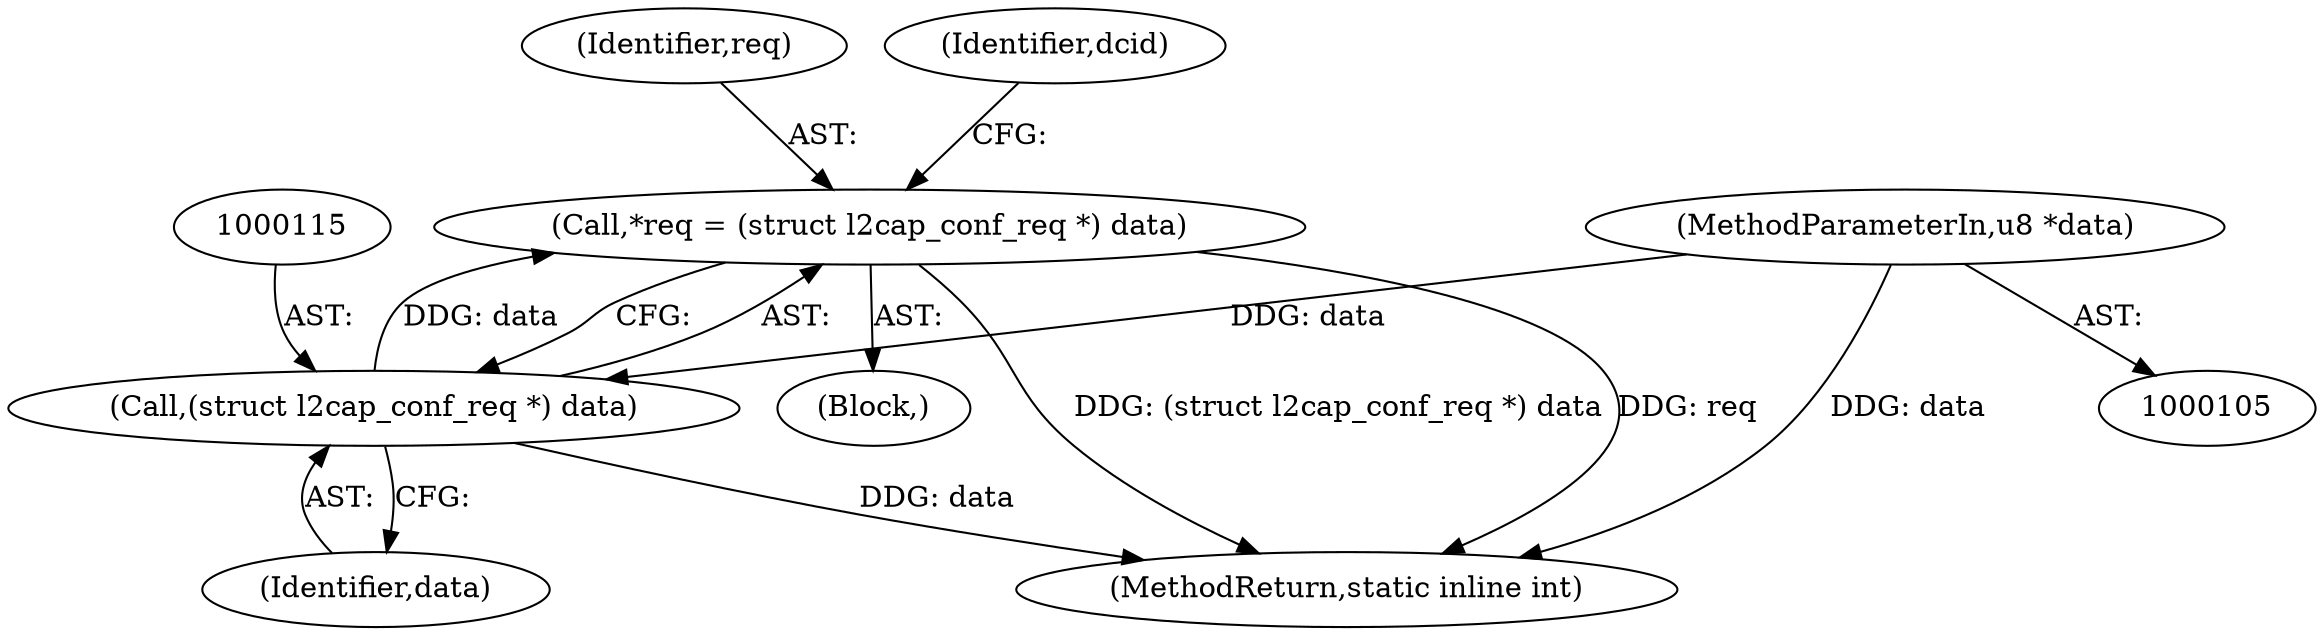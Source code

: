 digraph "0_linux_f2fcfcd670257236ebf2088bbdf26f6a8ef459fe_0@pointer" {
"1000112" [label="(Call,*req = (struct l2cap_conf_req *) data)"];
"1000114" [label="(Call,(struct l2cap_conf_req *) data)"];
"1000109" [label="(MethodParameterIn,u8 *data)"];
"1000116" [label="(Identifier,data)"];
"1000343" [label="(MethodReturn,static inline int)"];
"1000110" [label="(Block,)"];
"1000112" [label="(Call,*req = (struct l2cap_conf_req *) data)"];
"1000109" [label="(MethodParameterIn,u8 *data)"];
"1000113" [label="(Identifier,req)"];
"1000123" [label="(Identifier,dcid)"];
"1000114" [label="(Call,(struct l2cap_conf_req *) data)"];
"1000112" -> "1000110"  [label="AST: "];
"1000112" -> "1000114"  [label="CFG: "];
"1000113" -> "1000112"  [label="AST: "];
"1000114" -> "1000112"  [label="AST: "];
"1000123" -> "1000112"  [label="CFG: "];
"1000112" -> "1000343"  [label="DDG: (struct l2cap_conf_req *) data"];
"1000112" -> "1000343"  [label="DDG: req"];
"1000114" -> "1000112"  [label="DDG: data"];
"1000114" -> "1000116"  [label="CFG: "];
"1000115" -> "1000114"  [label="AST: "];
"1000116" -> "1000114"  [label="AST: "];
"1000114" -> "1000343"  [label="DDG: data"];
"1000109" -> "1000114"  [label="DDG: data"];
"1000109" -> "1000105"  [label="AST: "];
"1000109" -> "1000343"  [label="DDG: data"];
}
